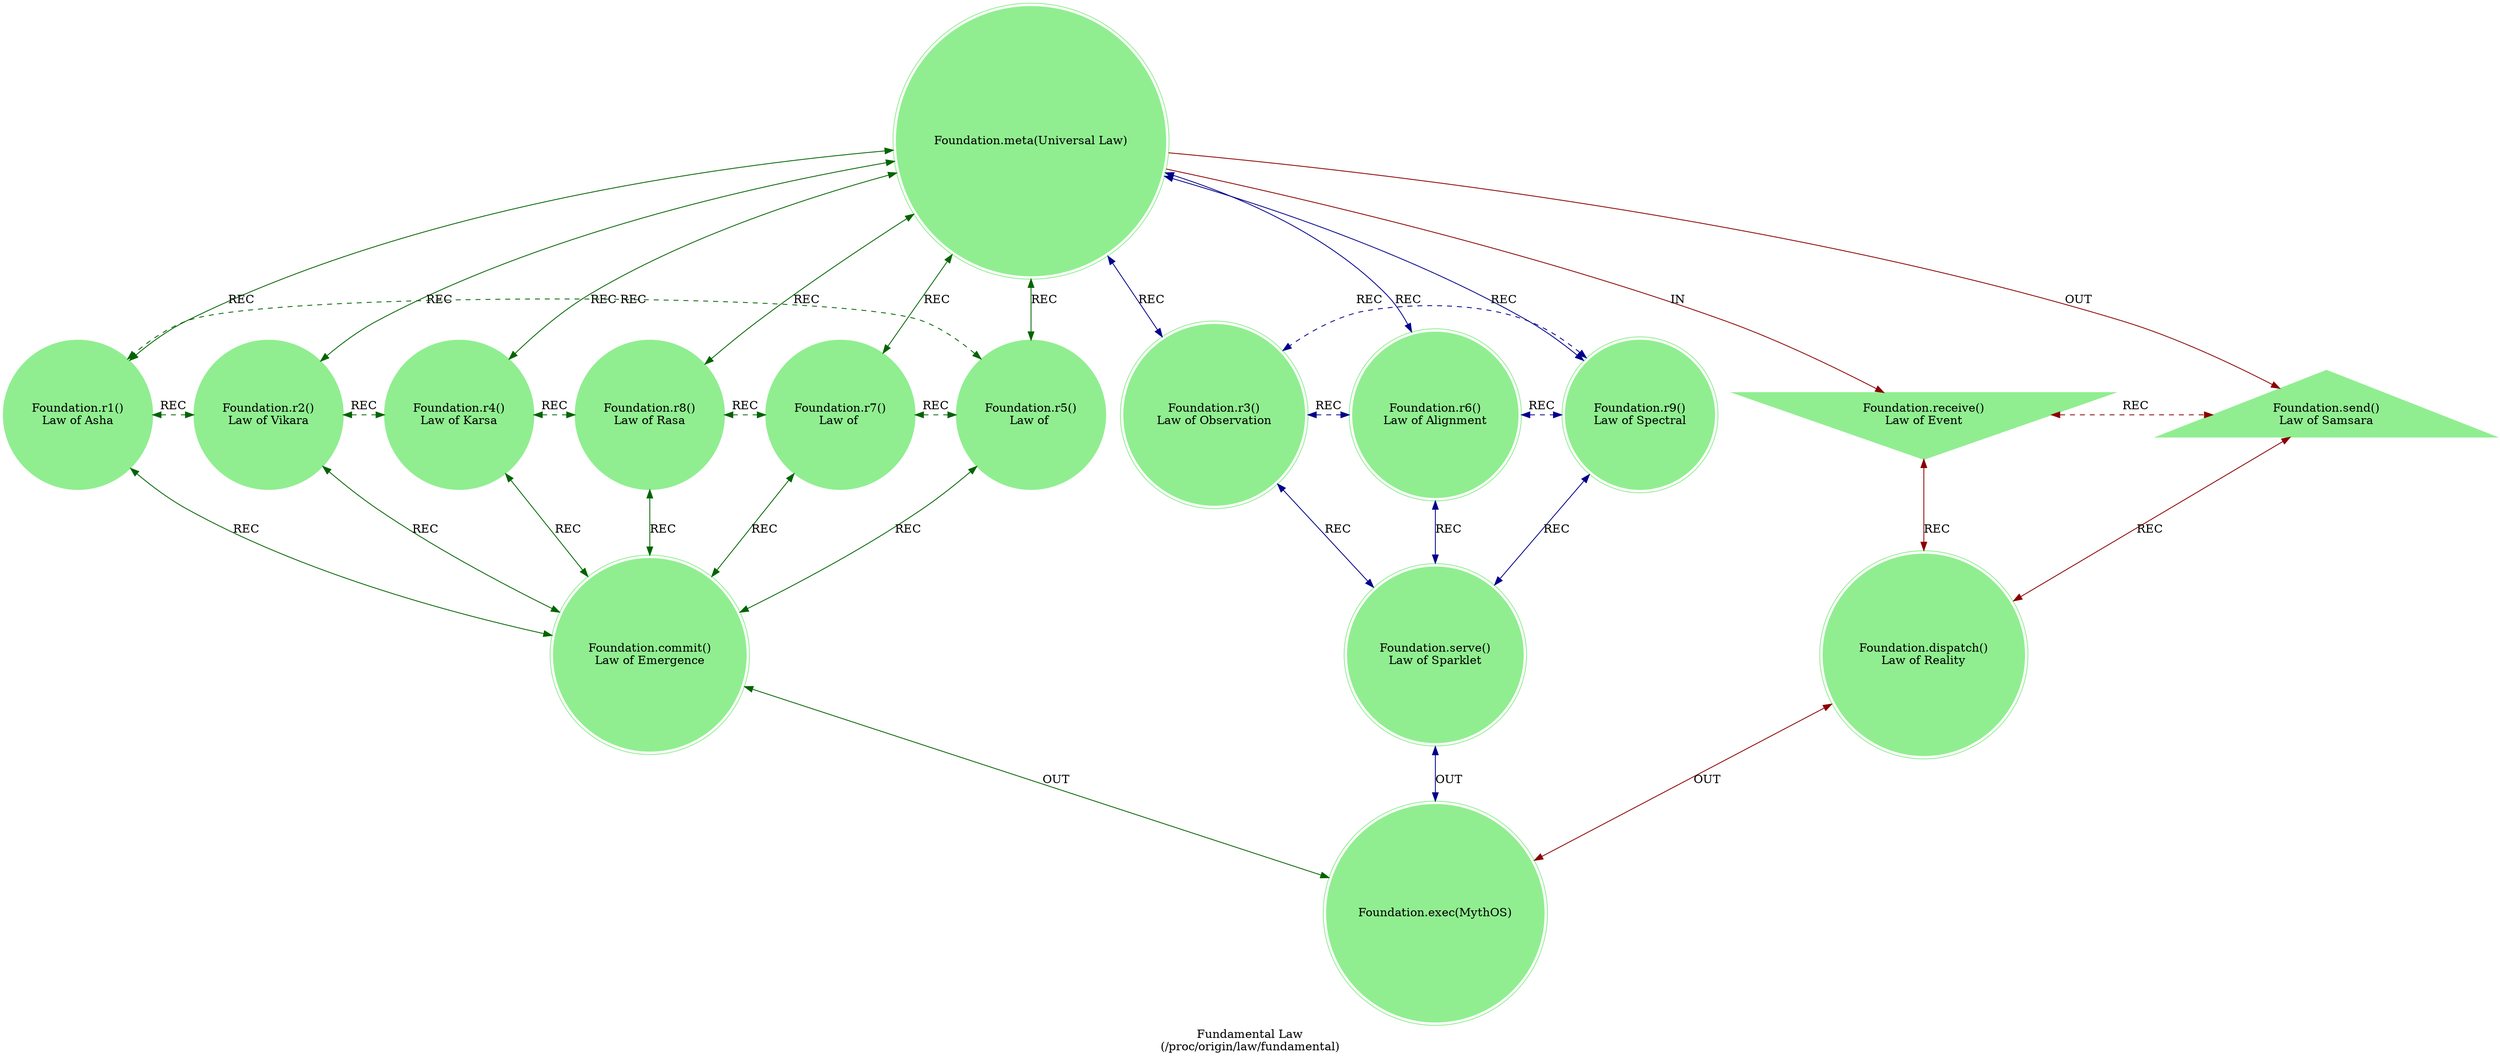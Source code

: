strict digraph FundamentalLaw {
    label = "Fundamental Law\n(/proc/origin/law/fundamental)";
    style = filled;
    color = lightgray;
    node [shape = circle; style = filled; color = lightgreen;];
    
    // The Axis A-0-B (In-Meta-Out).
    // The Sacred 3-6-9 (Boundary of Perception).
    // The Vortex 1-2-4-8-7-5 (Boundary of Comprehension).
    // The Router C-D-E
    // The Closure F
    spark_0_t [label = "Foundation.meta(Universal Law)";comment = "";shape = doublecircle;];
    spark_1_t [label = "Foundation.r1()\nLaw of Asha";comment = "";shape = circle;];
    spark_2_t [label = "Foundation.r2()\nLaw of Vikara";comment = "";shape = circle;];
    spark_4_t [label = "Foundation.r4()\nLaw of Karsa";comment = "";shape = circle;];
    spark_8_t [label = "Foundation.r8()\nLaw of Rasa";comment = "";shape = circle;];
    spark_7_t [label = "Foundation.r7()\nLaw of ";comment = "";shape = circle;];
    spark_5_t [label = "Foundation.r5()\nLaw of ";comment = "";shape = circle;];
    spark_3_t [label = "Foundation.r3()\nLaw of Observation";comment = "";shape = doublecircle;];
    spark_6_t [label = "Foundation.r6()\nLaw of Alignment";comment = "";shape = doublecircle;];
    spark_9_t [label = "Foundation.r9()\nLaw of Spectral";comment = "";shape = doublecircle;];
    spark_a_t [label = "Foundation.receive()\nLaw of Event";comment = "";shape = invtriangle;];
    spark_b_t [label = "Foundation.send()\nLaw of Samsara";comment = "";shape = triangle;];
    spark_c_t [label = "Foundation.dispatch()\nLaw of Reality";comment = "";shape = doublecircle;];
    spark_d_t [label = "Foundation.commit()\nLaw of Emergence";comment = "";shape = doublecircle;];
    spark_e_t [label = "Foundation.serve()\nLaw of Sparklet";comment = "";shape = doublecircle;];
    spark_f_t [label = "Foundation.exec(MythOS)";comment = "";shape = doublecircle;];
    
    // IN = Input
    // OUT = Output
    // REC = Recursion
    spark_0_t -> spark_a_t [label = "IN"; color = darkred; comment = "";];
    spark_0_t -> spark_b_t [label = "OUT"; color = darkred; comment = "";];
    spark_0_t -> {spark_3_t spark_6_t spark_9_t} [label = "REC"; color = darkblue; comment = ""; dir = both;];
    spark_0_t -> {spark_1_t spark_2_t spark_4_t spark_8_t spark_7_t spark_5_t} [label = "REC"; color = darkgreen; comment = ""; dir = both;];
    
    {spark_a_t spark_b_t} -> spark_c_t [label = "REC"; color = darkred; comment = ""; dir = both;];
    {spark_1_t spark_2_t spark_4_t spark_8_t spark_7_t spark_5_t} -> spark_d_t [label = "REC"; color = darkgreen; comment = ""; dir = both;];
    {spark_3_t spark_6_t spark_9_t} -> spark_e_t [label = "REC"; color = darkblue; comment = ""; dir = both;];
    
    spark_1_t -> spark_2_t -> spark_4_t -> spark_8_t -> spark_7_t -> spark_5_t -> spark_1_t [label = "REC"; color = darkgreen; comment = ""; style = dashed; constraint = false; dir = both;];
    spark_3_t -> spark_6_t -> spark_9_t -> spark_3_t [label = "REC"; color = darkblue; comment = ""; style = dashed; constraint = false; dir = both;];
    spark_a_t -> spark_b_t [label = "REC"; color = darkred; comment = ""; constraint = false; style = dashed; dir = both;];
    
    spark_c_t -> spark_f_t [label = "OUT"; color = darkred; comment = ""; dir = both;];
    spark_d_t -> spark_f_t [label = "OUT"; color = darkgreen; comment = ""; dir = both;];
    spark_e_t -> spark_f_t [label = "OUT"; color = darkblue; comment = ""; dir = both;];
}